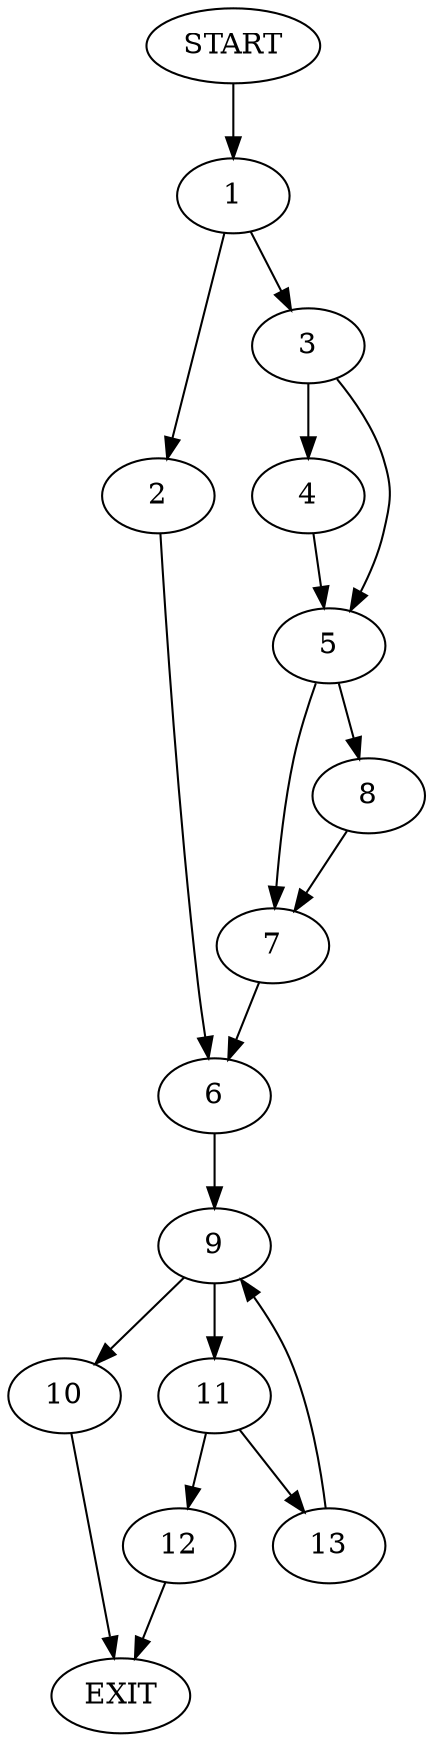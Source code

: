 digraph {
0 [label="START"]
14 [label="EXIT"]
0 -> 1
1 -> 2
1 -> 3
3 -> 4
3 -> 5
2 -> 6
5 -> 7
5 -> 8
4 -> 5
8 -> 7
7 -> 6
6 -> 9
9 -> 10
9 -> 11
11 -> 12
11 -> 13
10 -> 14
12 -> 14
13 -> 9
}
